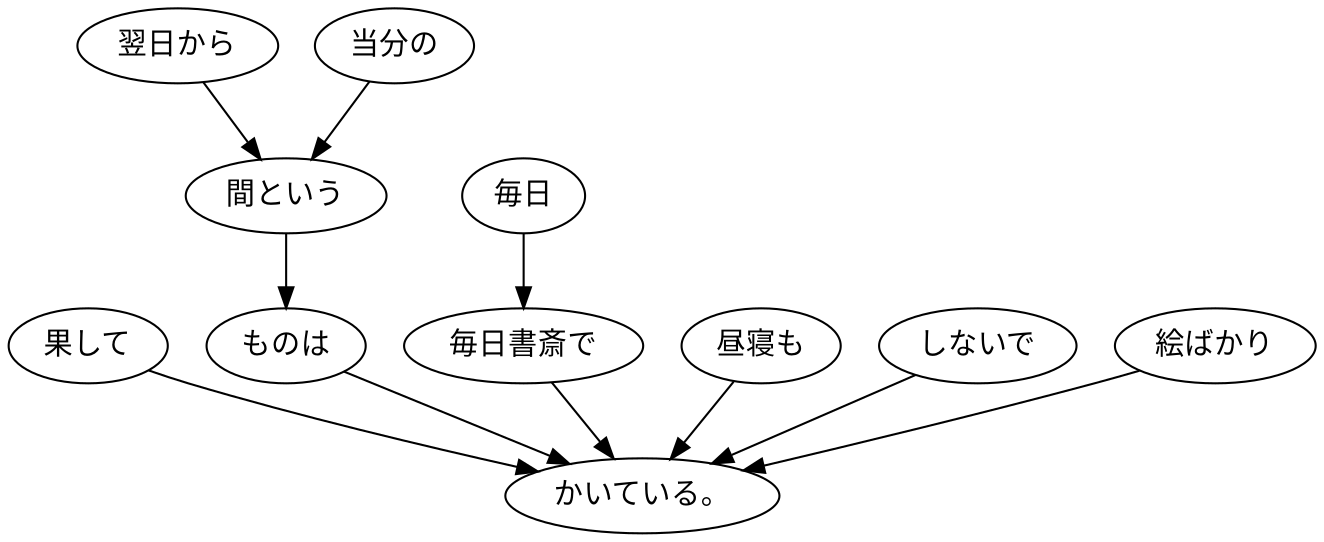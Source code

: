 digraph graph128 {
	node0 [label="果して"];
	node1 [label="翌日から"];
	node2 [label="当分の"];
	node3 [label="間という"];
	node4 [label="ものは"];
	node5 [label="毎日"];
	node6 [label="毎日書斎で"];
	node7 [label="昼寝も"];
	node8 [label="しないで"];
	node9 [label="絵ばかり"];
	node10 [label="かいている。"];
	node0 -> node10;
	node1 -> node3;
	node2 -> node3;
	node3 -> node4;
	node4 -> node10;
	node5 -> node6;
	node6 -> node10;
	node7 -> node10;
	node8 -> node10;
	node9 -> node10;
}
